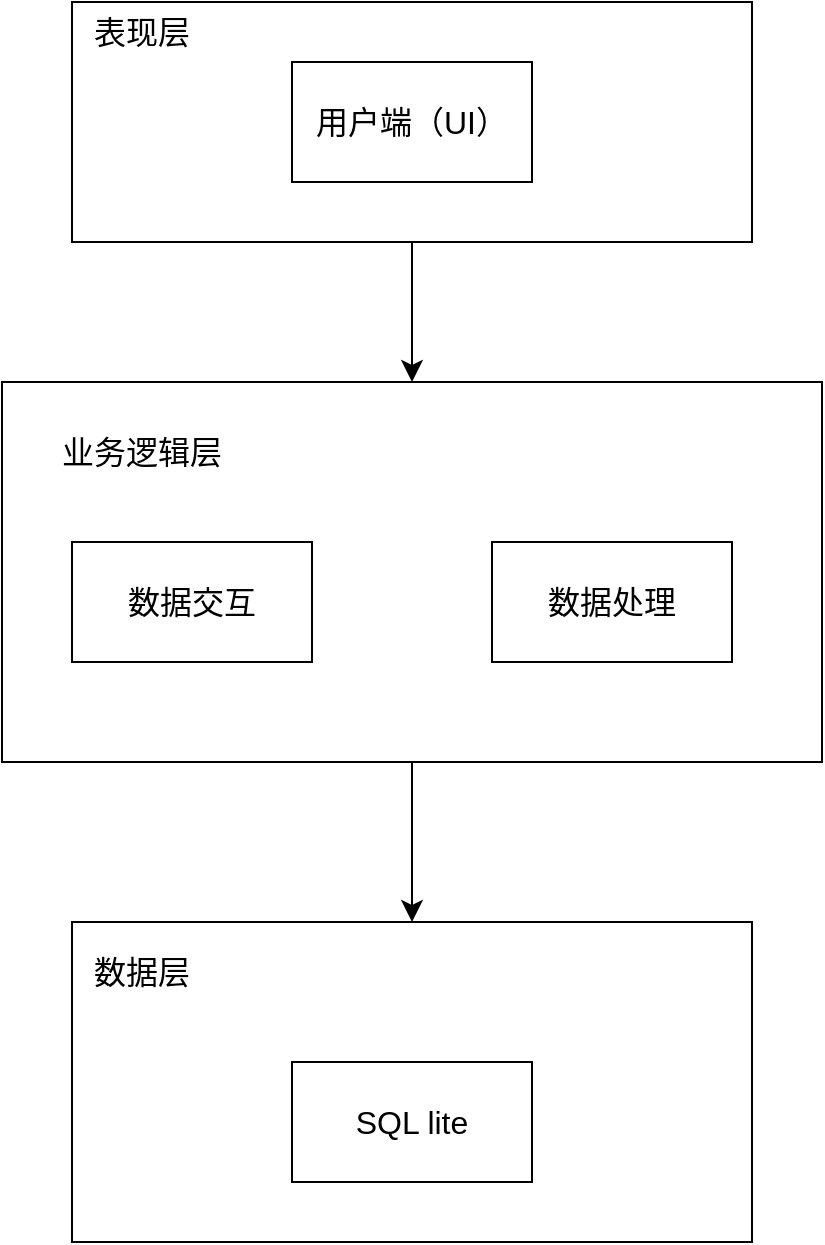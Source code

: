 <mxfile version="22.1.2" type="device">
  <diagram name="Page-1" id="TqGQI4NSx8cJjzXvK0Dk">
    <mxGraphModel dx="1105" dy="692" grid="1" gridSize="10" guides="1" tooltips="1" connect="1" arrows="1" fold="1" page="0" pageScale="1" pageWidth="827" pageHeight="1169" math="0" shadow="0">
      <root>
        <mxCell id="0" />
        <mxCell id="1" parent="0" />
        <mxCell id="7vJCDfEprl_YRLEwKd14-19" value="" style="edgeStyle=none;curved=1;rounded=0;orthogonalLoop=1;jettySize=auto;html=1;fontSize=12;startSize=8;endSize=8;exitX=0.5;exitY=1;exitDx=0;exitDy=0;" edge="1" parent="1" source="7vJCDfEprl_YRLEwKd14-20" target="7vJCDfEprl_YRLEwKd14-18">
          <mxGeometry relative="1" as="geometry" />
        </mxCell>
        <mxCell id="7vJCDfEprl_YRLEwKd14-17" value="用户端（UI）" style="rounded=0;whiteSpace=wrap;html=1;fontSize=16;" vertex="1" parent="1">
          <mxGeometry x="240" y="40" width="120" height="60" as="geometry" />
        </mxCell>
        <mxCell id="7vJCDfEprl_YRLEwKd14-31" value="" style="edgeStyle=none;curved=1;rounded=0;orthogonalLoop=1;jettySize=auto;html=1;fontSize=12;startSize=8;endSize=8;" edge="1" parent="1" source="7vJCDfEprl_YRLEwKd14-18" target="7vJCDfEprl_YRLEwKd14-27">
          <mxGeometry relative="1" as="geometry" />
        </mxCell>
        <mxCell id="7vJCDfEprl_YRLEwKd14-18" value="" style="rounded=0;whiteSpace=wrap;html=1;fontSize=16;fillColor=none;" vertex="1" parent="1">
          <mxGeometry x="95" y="200" width="410" height="190" as="geometry" />
        </mxCell>
        <mxCell id="7vJCDfEprl_YRLEwKd14-20" value="" style="rounded=0;whiteSpace=wrap;html=1;fontSize=16;fillColor=none;" vertex="1" parent="1">
          <mxGeometry x="130" y="10" width="340" height="120" as="geometry" />
        </mxCell>
        <mxCell id="7vJCDfEprl_YRLEwKd14-21" value="表现层" style="text;html=1;strokeColor=none;fillColor=none;align=center;verticalAlign=middle;whiteSpace=wrap;rounded=0;fontSize=16;" vertex="1" parent="1">
          <mxGeometry x="135" y="10" width="60" height="30" as="geometry" />
        </mxCell>
        <mxCell id="7vJCDfEprl_YRLEwKd14-22" value="业务逻辑层" style="text;html=1;strokeColor=none;fillColor=none;align=center;verticalAlign=middle;whiteSpace=wrap;rounded=0;fontSize=16;" vertex="1" parent="1">
          <mxGeometry x="120" y="220" width="90" height="30" as="geometry" />
        </mxCell>
        <mxCell id="7vJCDfEprl_YRLEwKd14-23" value="数据交互" style="rounded=0;whiteSpace=wrap;html=1;fontSize=16;" vertex="1" parent="1">
          <mxGeometry x="130" y="280" width="120" height="60" as="geometry" />
        </mxCell>
        <mxCell id="7vJCDfEprl_YRLEwKd14-26" value="数据处理" style="rounded=0;whiteSpace=wrap;html=1;fontSize=16;" vertex="1" parent="1">
          <mxGeometry x="340" y="280" width="120" height="60" as="geometry" />
        </mxCell>
        <mxCell id="7vJCDfEprl_YRLEwKd14-27" value="" style="rounded=0;whiteSpace=wrap;html=1;fontSize=16;fillColor=none;" vertex="1" parent="1">
          <mxGeometry x="130" y="470" width="340" height="160" as="geometry" />
        </mxCell>
        <mxCell id="7vJCDfEprl_YRLEwKd14-28" value="数据层" style="text;html=1;strokeColor=none;fillColor=none;align=center;verticalAlign=middle;whiteSpace=wrap;rounded=0;fontSize=16;" vertex="1" parent="1">
          <mxGeometry x="120" y="480" width="90" height="30" as="geometry" />
        </mxCell>
        <mxCell id="7vJCDfEprl_YRLEwKd14-29" value="SQL lite" style="rounded=0;whiteSpace=wrap;html=1;fontSize=16;" vertex="1" parent="1">
          <mxGeometry x="240" y="540" width="120" height="60" as="geometry" />
        </mxCell>
      </root>
    </mxGraphModel>
  </diagram>
</mxfile>
